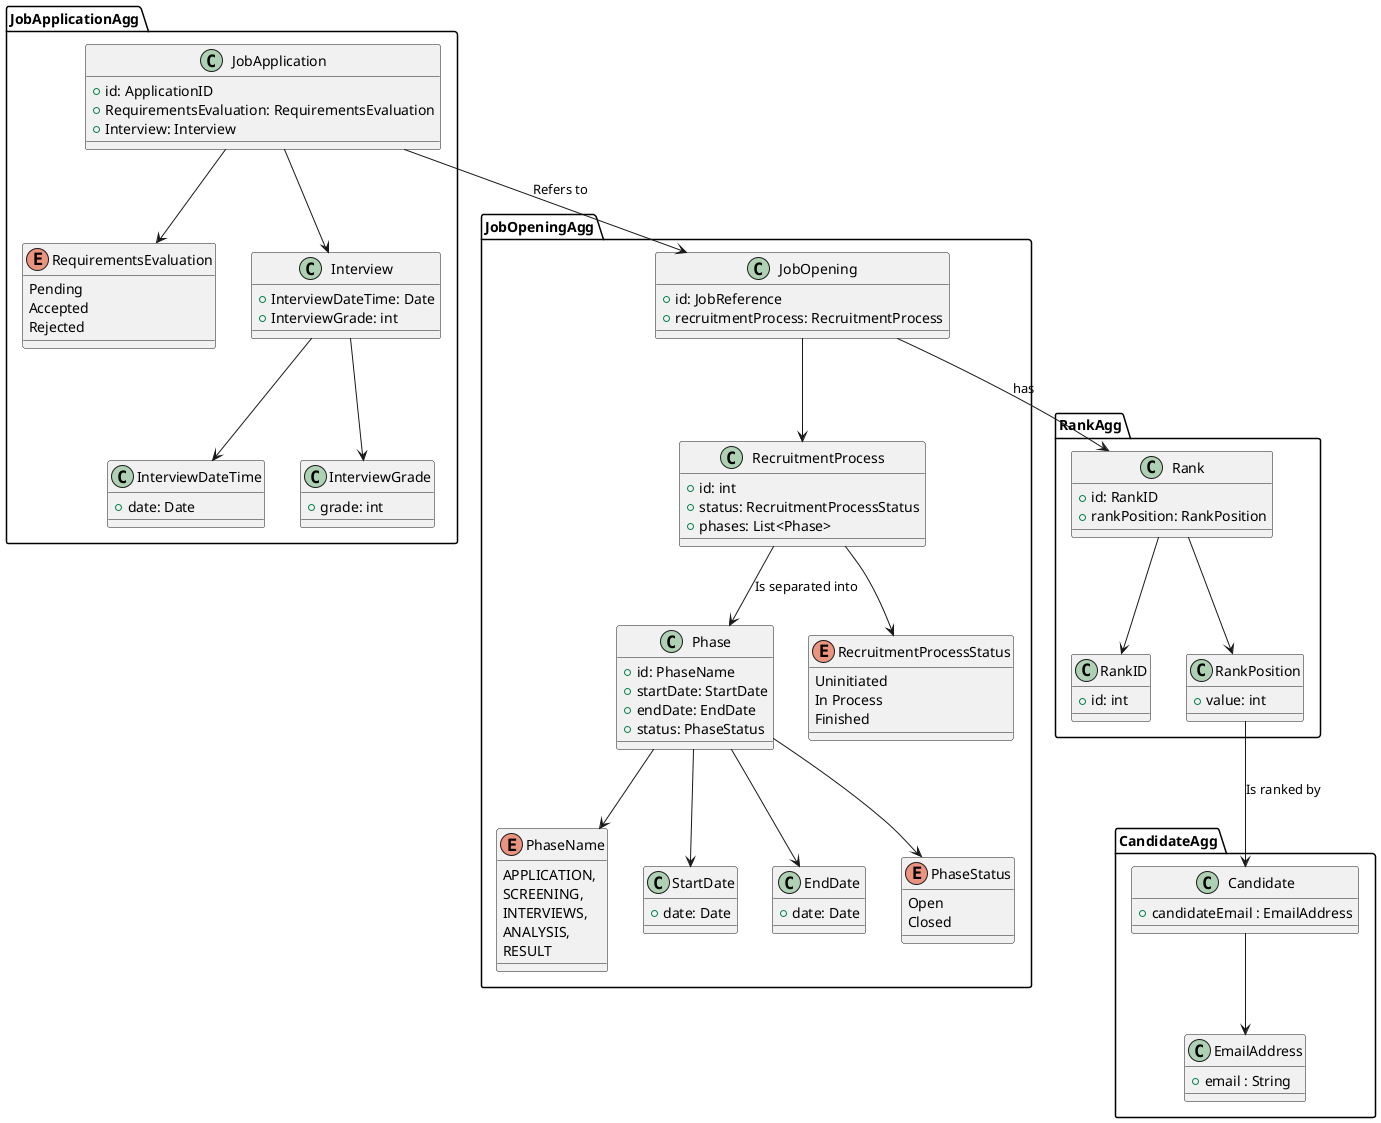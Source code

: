 @startuml DomainModel
package JobOpeningAgg {

    class JobOpening {
        +id: JobReference
        +recruitmentProcess: RecruitmentProcess
    }
    class RecruitmentProcess {
        +id: int
        +status: RecruitmentProcessStatus
        +phases: List<Phase>
    }

    class Phase {
        +id: PhaseName
        +startDate: StartDate
        +endDate: EndDate
        +status: PhaseStatus
    }

    enum PhaseName {
            APPLICATION,
            SCREENING,
            INTERVIEWS,
            ANALYSIS,
            RESULT
    }

    class StartDate {
        +date: Date
    }

    class EndDate {
        +date: Date
    }

    enum PhaseStatus {
        Open
        Closed
    }

    enum RecruitmentProcessStatus {
        Uninitiated
        In Process
        Finished
    }

    JobOpening --> RecruitmentProcess
    RecruitmentProcess --> RecruitmentProcessStatus
    RecruitmentProcess --> Phase : "Is separated into"
    Phase --> PhaseName
    Phase --> StartDate
    Phase --> EndDate
    Phase --> PhaseStatus
}

package JobApplicationAgg {
    class JobApplication {
        +id: ApplicationID
        +RequirementsEvaluation: RequirementsEvaluation
        +Interview: Interview
    }

    enum RequirementsEvaluation {
        Pending
        Accepted
        Rejected
    }

    class Interview {
        +InterviewDateTime: Date
        +InterviewGrade: int
    }

    class InterviewDateTime {
        +date: Date
    }

    class InterviewGrade {
        +grade: int
    }

    JobApplication --> RequirementsEvaluation
    JobApplication --> Interview
    JobApplication --> JobOpening : Refers to
    Interview --> InterviewDateTime
    Interview --> InterviewGrade
}

package RankAgg {
    class Rank {
        +id: RankID
        +rankPosition: RankPosition
    }

    class RankID {
        +id: int
    }

    class RankPosition {
        +value: int
    }

    Rank --> RankID
    Rank --> RankPosition
    JobOpening --> Rank : "has"
}

package CandidateAgg {
    class Candidate {
        + candidateEmail : EmailAddress
    }

    class EmailAddress{
        + email : String
    }

    Candidate --> EmailAddress
    RankPosition --> Candidate : "Is ranked by"
}
@enduml